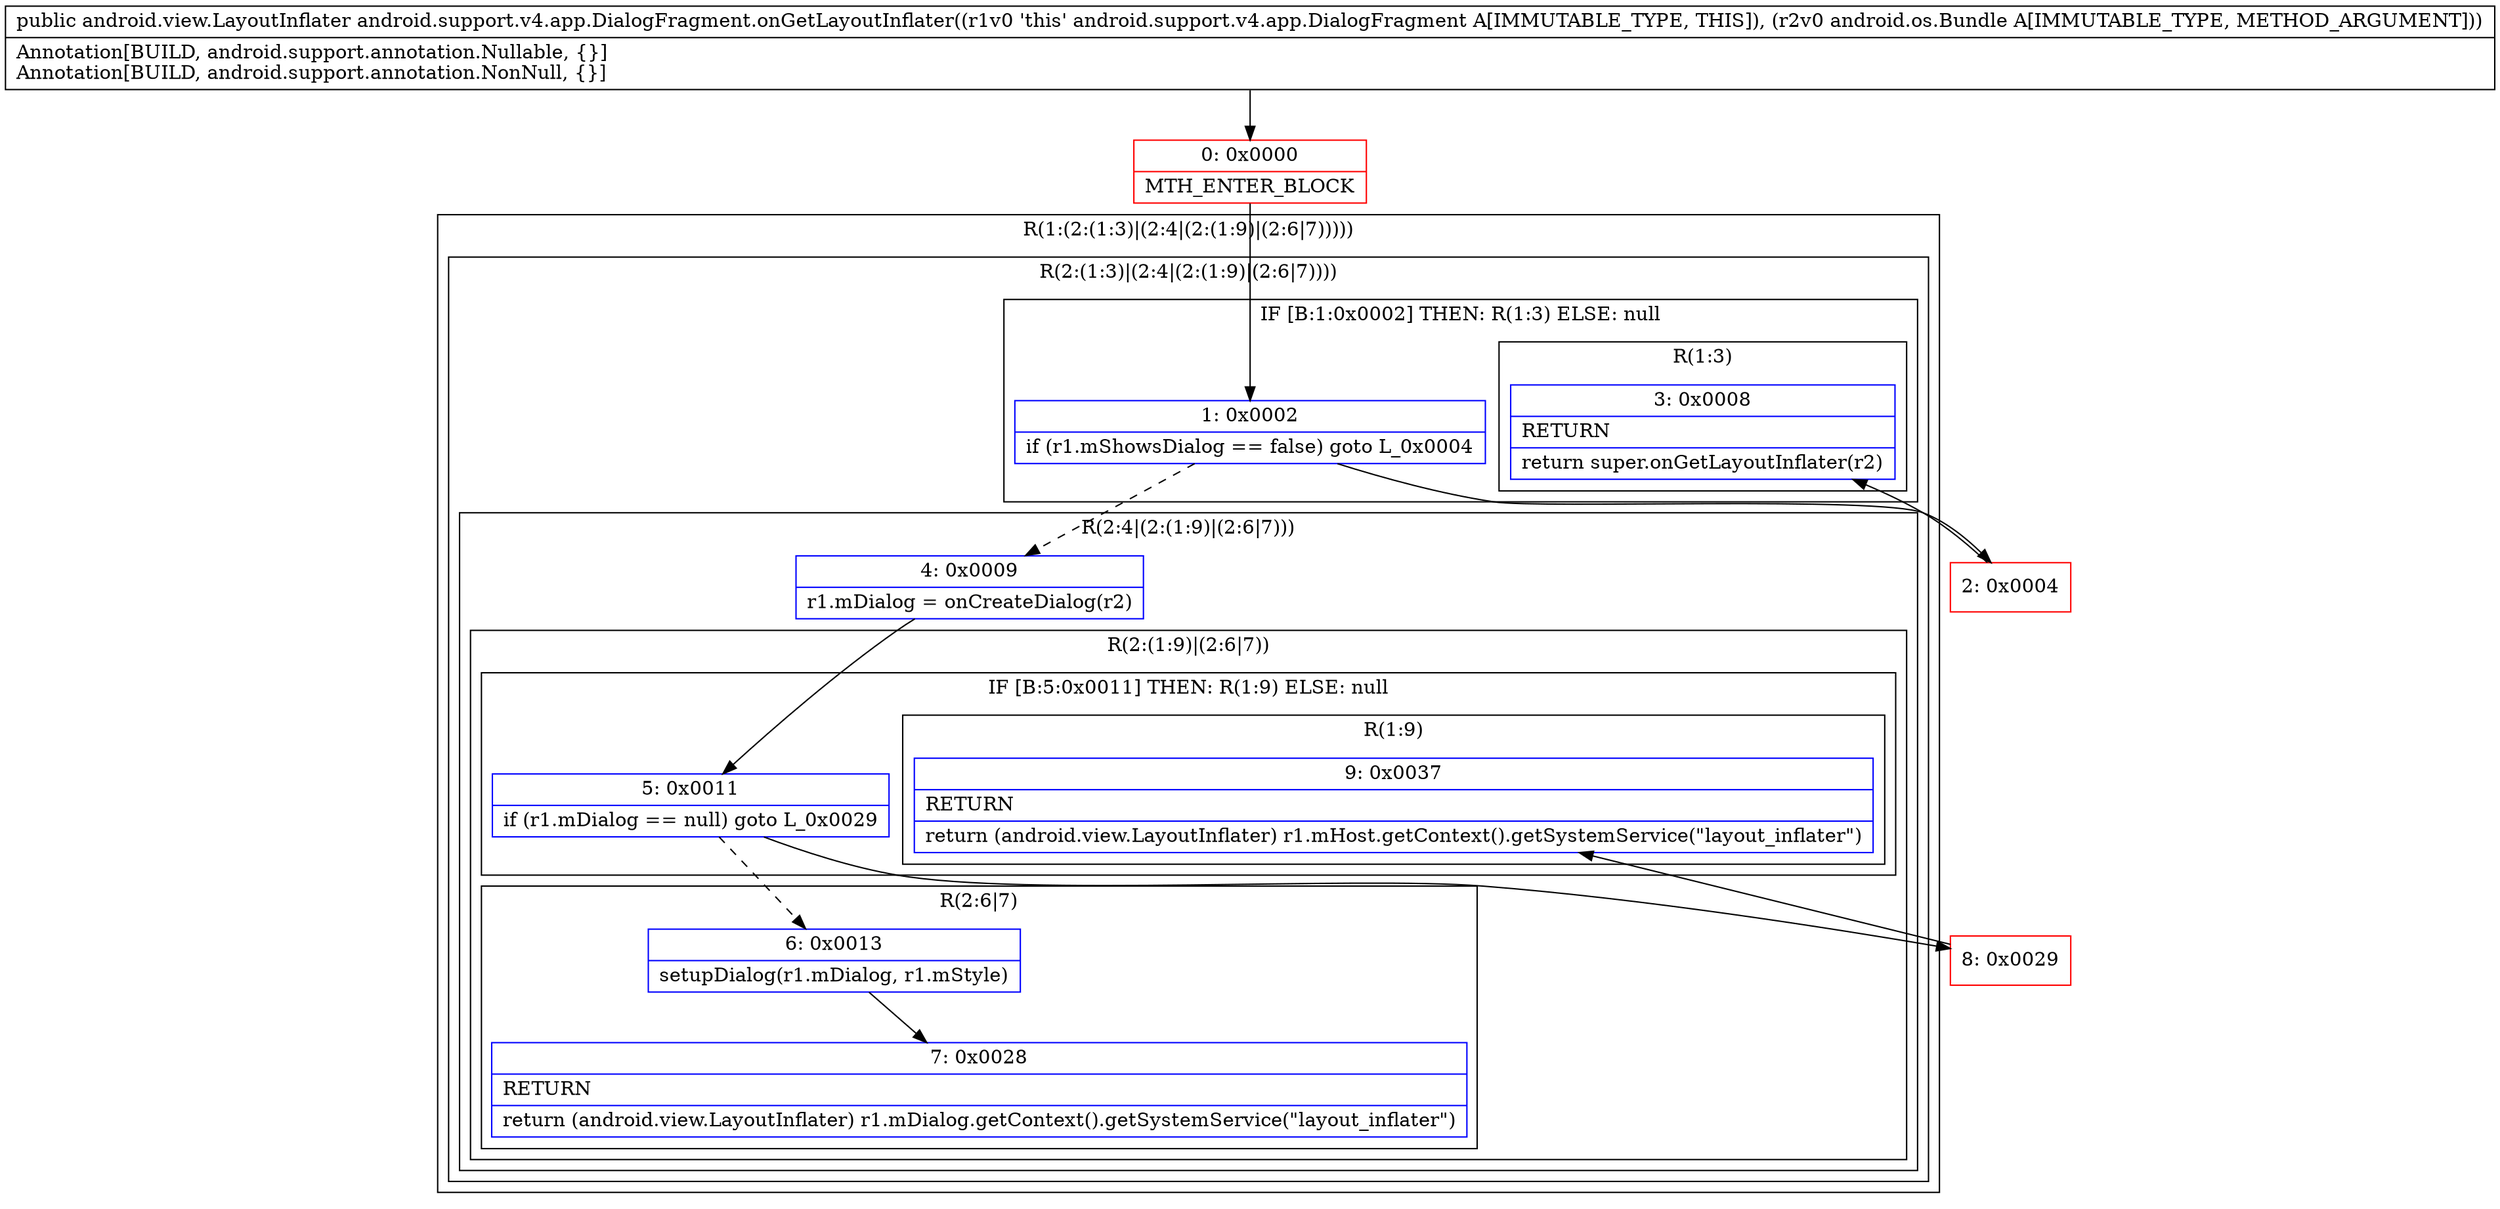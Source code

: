 digraph "CFG forandroid.support.v4.app.DialogFragment.onGetLayoutInflater(Landroid\/os\/Bundle;)Landroid\/view\/LayoutInflater;" {
subgraph cluster_Region_1290402129 {
label = "R(1:(2:(1:3)|(2:4|(2:(1:9)|(2:6|7)))))";
node [shape=record,color=blue];
subgraph cluster_Region_512319485 {
label = "R(2:(1:3)|(2:4|(2:(1:9)|(2:6|7))))";
node [shape=record,color=blue];
subgraph cluster_IfRegion_1798157984 {
label = "IF [B:1:0x0002] THEN: R(1:3) ELSE: null";
node [shape=record,color=blue];
Node_1 [shape=record,label="{1\:\ 0x0002|if (r1.mShowsDialog == false) goto L_0x0004\l}"];
subgraph cluster_Region_1557065081 {
label = "R(1:3)";
node [shape=record,color=blue];
Node_3 [shape=record,label="{3\:\ 0x0008|RETURN\l|return super.onGetLayoutInflater(r2)\l}"];
}
}
subgraph cluster_Region_1609479360 {
label = "R(2:4|(2:(1:9)|(2:6|7)))";
node [shape=record,color=blue];
Node_4 [shape=record,label="{4\:\ 0x0009|r1.mDialog = onCreateDialog(r2)\l}"];
subgraph cluster_Region_197951095 {
label = "R(2:(1:9)|(2:6|7))";
node [shape=record,color=blue];
subgraph cluster_IfRegion_231887128 {
label = "IF [B:5:0x0011] THEN: R(1:9) ELSE: null";
node [shape=record,color=blue];
Node_5 [shape=record,label="{5\:\ 0x0011|if (r1.mDialog == null) goto L_0x0029\l}"];
subgraph cluster_Region_643612926 {
label = "R(1:9)";
node [shape=record,color=blue];
Node_9 [shape=record,label="{9\:\ 0x0037|RETURN\l|return (android.view.LayoutInflater) r1.mHost.getContext().getSystemService(\"layout_inflater\")\l}"];
}
}
subgraph cluster_Region_205400129 {
label = "R(2:6|7)";
node [shape=record,color=blue];
Node_6 [shape=record,label="{6\:\ 0x0013|setupDialog(r1.mDialog, r1.mStyle)\l}"];
Node_7 [shape=record,label="{7\:\ 0x0028|RETURN\l|return (android.view.LayoutInflater) r1.mDialog.getContext().getSystemService(\"layout_inflater\")\l}"];
}
}
}
}
}
Node_0 [shape=record,color=red,label="{0\:\ 0x0000|MTH_ENTER_BLOCK\l}"];
Node_2 [shape=record,color=red,label="{2\:\ 0x0004}"];
Node_8 [shape=record,color=red,label="{8\:\ 0x0029}"];
MethodNode[shape=record,label="{public android.view.LayoutInflater android.support.v4.app.DialogFragment.onGetLayoutInflater((r1v0 'this' android.support.v4.app.DialogFragment A[IMMUTABLE_TYPE, THIS]), (r2v0 android.os.Bundle A[IMMUTABLE_TYPE, METHOD_ARGUMENT]))  | Annotation[BUILD, android.support.annotation.Nullable, \{\}]\lAnnotation[BUILD, android.support.annotation.NonNull, \{\}]\l}"];
MethodNode -> Node_0;
Node_1 -> Node_2;
Node_1 -> Node_4[style=dashed];
Node_4 -> Node_5;
Node_5 -> Node_6[style=dashed];
Node_5 -> Node_8;
Node_6 -> Node_7;
Node_0 -> Node_1;
Node_2 -> Node_3;
Node_8 -> Node_9;
}

